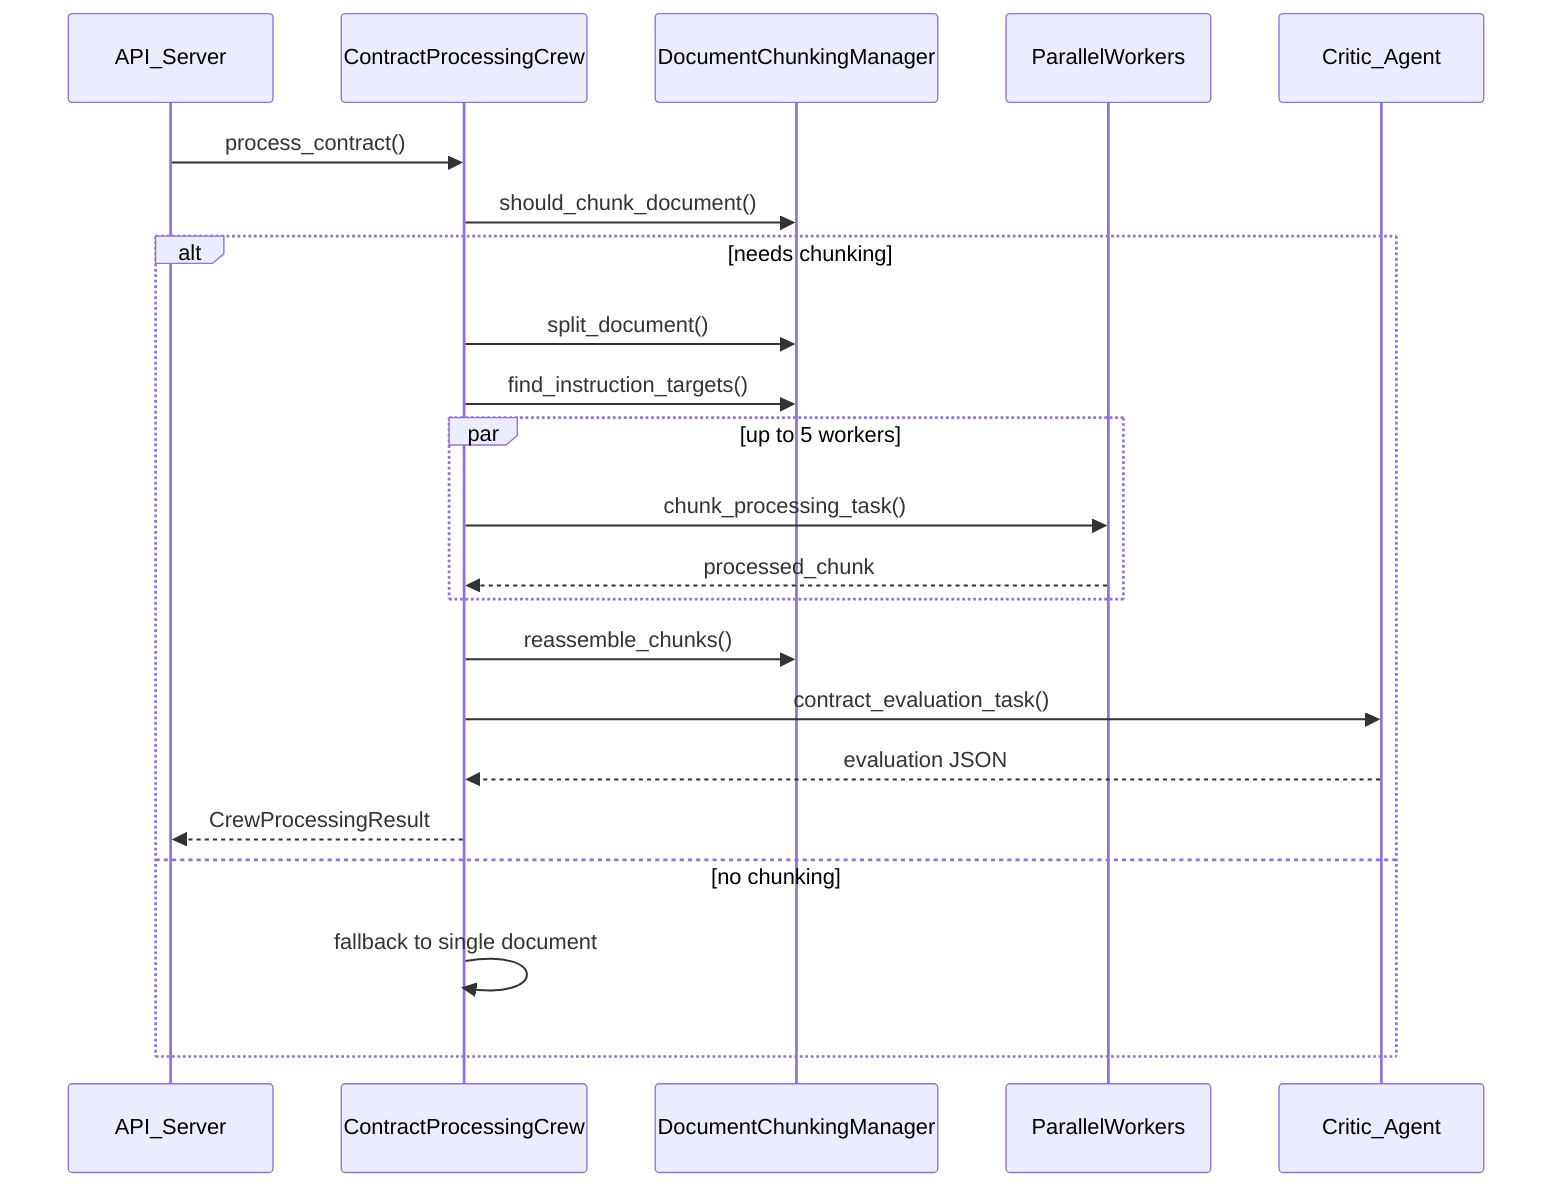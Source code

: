 sequenceDiagram
  participant API as API_Server
  participant Crew as ContractProcessingCrew
  participant DCM as DocumentChunkingManager
  participant Worker as ParallelWorkers
  participant Critic as Critic_Agent

  API->>Crew: process_contract()
  Crew->>DCM: should_chunk_document()
  alt needs chunking
    Crew->>DCM: split_document()
    Crew->>DCM: find_instruction_targets()
    par up to 5 workers
      Crew->>Worker: chunk_processing_task()
      Worker-->>Crew: processed_chunk
    end
    Crew->>DCM: reassemble_chunks()
    Crew->>Critic: contract_evaluation_task()
    Critic-->>Crew: evaluation JSON
    Crew-->>API: CrewProcessingResult
  else no chunking
    Crew->>Crew: fallback to single document
  end